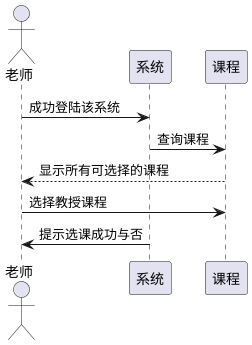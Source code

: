 @startuml
actor 老师
老师->系统:成功登陆该系统
系统->课程:查询课程
课程 -->老师:显示所有可选择的课程
老师->课程:选择教授课程
系统->老师:提示选课成功与否
@enduml